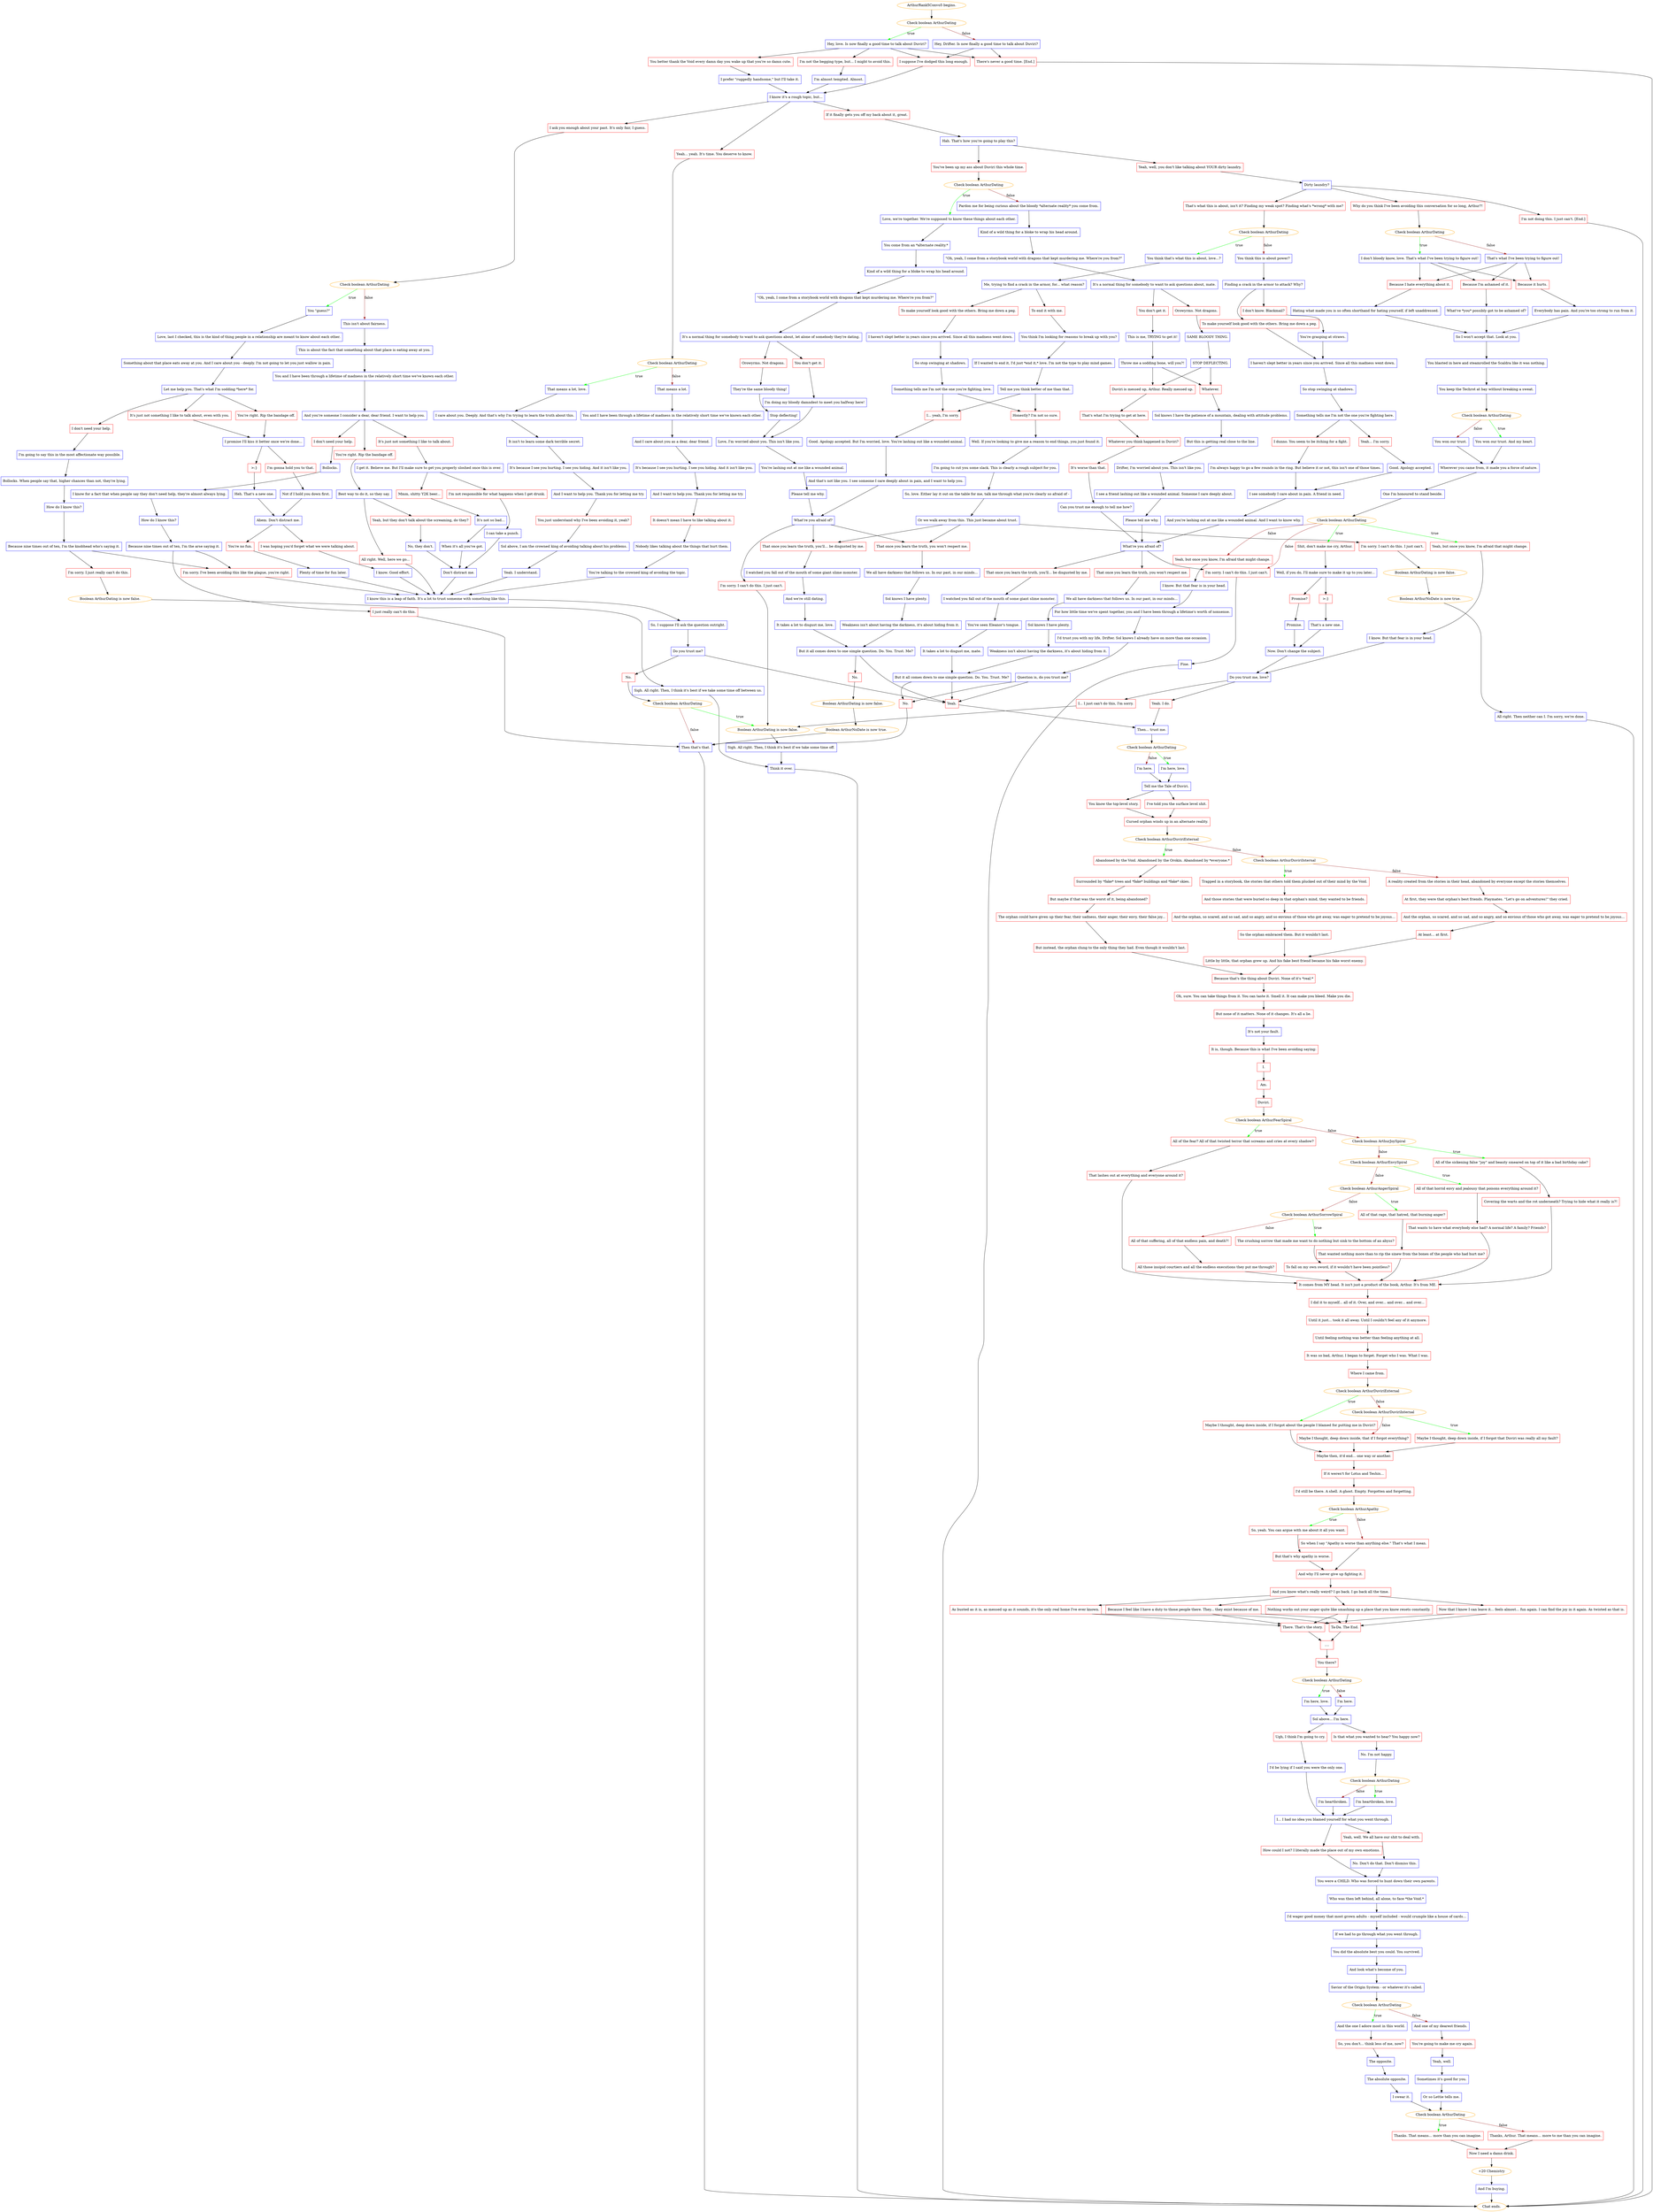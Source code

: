 digraph {
	"ArthurRank5Convo5 begins." [color=orange];
		"ArthurRank5Convo5 begins." -> j256697971;
	j256697971 [label="Check boolean ArthurDating",color=orange];
		j256697971 -> j268323282 [label=true,color=green];
		j256697971 -> j3160015821 [label=false,color=brown];
	j268323282 [label="Hey, love. Is now finally a good time to talk about Duviri?",shape=box,color=blue];
		j268323282 -> j424222242;
		j268323282 -> j1775077414;
		j268323282 -> j948178442;
		j268323282 -> j2471937132;
	j3160015821 [label="Hey, Drifter. Is now finally a good time to talk about Duviri?",shape=box,color=blue];
		j3160015821 -> j948178442;
		j3160015821 -> j2471937132;
	j424222242 [label="You better thank the Void every damn day you wake up that you're so damn cute.",shape=box,color=red];
		j424222242 -> j1739517702;
	j1775077414 [label="I'm not the begging type, but... I might to avoid this.",shape=box,color=red];
		j1775077414 -> j2411540420;
	j948178442 [label="I suppose I've dodged this long enough.",shape=box,color=red];
		j948178442 -> j2082899143;
	j2471937132 [label="There's never a good time. [End.]",shape=box,color=red];
		j2471937132 -> "Chat ends.";
	j1739517702 [label="I prefer \"ruggedly handsome,\" but I'll take it.",shape=box,color=blue];
		j1739517702 -> j2082899143;
	j2411540420 [label="I'm almost tempted. Almost.",shape=box,color=blue];
		j2411540420 -> j2082899143;
	j2082899143 [label="I know it's a rough topic, but...",shape=box,color=blue];
		j2082899143 -> j2329470232;
		j2082899143 -> j52395506;
		j2082899143 -> j1518333175;
	"Chat ends." [color=orange];
	j2329470232 [label="Yeah... yeah. It's time. You deserve to know.",shape=box,color=red];
		j2329470232 -> j4269143316;
	j52395506 [label="I ask you enough about your past. It's only fair, I guess.",shape=box,color=red];
		j52395506 -> j1525210370;
	j1518333175 [label="If it finally gets you off my back about it, great.",shape=box,color=red];
		j1518333175 -> j2947990766;
	j4269143316 [label="Check boolean ArthurDating",color=orange];
		j4269143316 -> j1525120068 [label=true,color=green];
		j4269143316 -> j3713184324 [label=false,color=brown];
	j1525210370 [label="Check boolean ArthurDating",color=orange];
		j1525210370 -> j3823340945 [label=true,color=green];
		j1525210370 -> j1598235987 [label=false,color=brown];
	j2947990766 [label="Hah. That's how you're going to play this?",shape=box,color=blue];
		j2947990766 -> j1022286473;
		j2947990766 -> j3915633963;
	j1525120068 [label="That means a lot, love.",shape=box,color=blue];
		j1525120068 -> j26457659;
	j3713184324 [label="That means a lot.",shape=box,color=blue];
		j3713184324 -> j1758665527;
	j3823340945 [label="You \"guess?\"",shape=box,color=blue];
		j3823340945 -> j959952085;
	j1598235987 [label="This isn't about fairness.",shape=box,color=blue];
		j1598235987 -> j615657096;
	j1022286473 [label="You've been up my ass about Duviri this whole time.",shape=box,color=red];
		j1022286473 -> j843255353;
	j3915633963 [label="Yeah, well, you don't like talking about YOUR dirty laundry.",shape=box,color=red];
		j3915633963 -> j3535183573;
	j26457659 [label="I care about you. Deeply. And that's why I'm trying to learn the truth about this.",shape=box,color=blue];
		j26457659 -> j3825487957;
	j1758665527 [label="You and I have been through a lifetime of madness in the relatively short time we've known each other.",shape=box,color=blue];
		j1758665527 -> j180562650;
	j959952085 [label="Love, last I checked, this is the kind of thing people in a relationship are meant to know about each other.",shape=box,color=blue];
		j959952085 -> j106787779;
	j615657096 [label="This is about the fact that something about that place is eating away at you.",shape=box,color=blue];
		j615657096 -> j856852696;
	j843255353 [label="Check boolean ArthurDating",color=orange];
		j843255353 -> j3443485583 [label=true,color=green];
		j843255353 -> j3334821514 [label=false,color=brown];
	j3535183573 [label="Dirty laundry?",shape=box,color=blue];
		j3535183573 -> j1746011196;
		j3535183573 -> j2039635007;
		j3535183573 -> j2553017617;
	j3825487957 [label="It isn't to learn some dark terrible secret.",shape=box,color=blue];
		j3825487957 -> j381724025;
	j180562650 [label="And I care about you as a dear, dear friend.",shape=box,color=blue];
		j180562650 -> j1855566368;
	j106787779 [label="Something about that place eats away at you. And I care about you - deeply. I'm not going to let you just wallow in pain.",shape=box,color=blue];
		j106787779 -> j2866010994;
	j856852696 [label="You and I have been through a lifetime of madness in the relatively short time we've known each other.",shape=box,color=blue];
		j856852696 -> j3425269840;
	j3443485583 [label="Love, we're together. We're supposed to know these things about each other.",shape=box,color=blue];
		j3443485583 -> j229630829;
	j3334821514 [label="Pardon me for being curious about the bloody *alternate reality* you come from.",shape=box,color=blue];
		j3334821514 -> j4167539034;
	j1746011196 [label="That's what this is about, isn't it? Finding my weak spot? Finding what's *wrong* with me?",shape=box,color=red];
		j1746011196 -> j2202588083;
	j2039635007 [label="Why do you think I've been avoiding this conversation for so long, Arthur?!",shape=box,color=red];
		j2039635007 -> j2392056972;
	j2553017617 [label="I'm not doing this. I just can't. [End.]",shape=box,color=red];
		j2553017617 -> "Chat ends.";
	j381724025 [label="It's because I see you hurting. I see you hiding. And it isn't like you.",shape=box,color=blue];
		j381724025 -> j3305247718;
	j1855566368 [label="It's because I see you hurting. I see you hiding. And it isn't like you.",shape=box,color=blue];
		j1855566368 -> j3644986896;
	j2866010994 [label="Let me help you. That's what I'm sodding *here* for.",shape=box,color=blue];
		j2866010994 -> j3799051635;
		j2866010994 -> j2092164436;
		j2866010994 -> j848260495;
	j3425269840 [label="And you're someone I consider a dear, dear friend. I want to help you.",shape=box,color=blue];
		j3425269840 -> j1980631940;
		j3425269840 -> j1295590773;
		j3425269840 -> j3209641568;
	j229630829 [label="You come from an *alternate reality.*",shape=box,color=blue];
		j229630829 -> j3370773216;
	j4167539034 [label="Kind of a wild thing for a bloke to wrap his head around.",shape=box,color=blue];
		j4167539034 -> j1181665134;
	j2202588083 [label="Check boolean ArthurDating",color=orange];
		j2202588083 -> j3191716042 [label=true,color=green];
		j2202588083 -> j3683262514 [label=false,color=brown];
	j2392056972 [label="Check boolean ArthurDating",color=orange];
		j2392056972 -> j1925715002 [label=true,color=green];
		j2392056972 -> j3053002790 [label=false,color=brown];
	j3305247718 [label="And I want to help you. Thank you for letting me try.",shape=box,color=blue];
		j3305247718 -> j2519324643;
	j3644986896 [label="And I want to help you. Thank you for letting me try.",shape=box,color=blue];
		j3644986896 -> j522861303;
	j3799051635 [label="I don't need your help.",shape=box,color=red];
		j3799051635 -> j2014078243;
	j2092164436 [label="It's just not something I like to talk about, even with you.",shape=box,color=red];
		j2092164436 -> j1014544856;
	j848260495 [label="You're right. Rip the bandage off.",shape=box,color=red];
		j848260495 -> j1014544856;
	j1980631940 [label="It's just not something I like to talk about.",shape=box,color=red];
		j1980631940 -> j1675794638;
	j1295590773 [label="You're right. Rip the bandage off.",shape=box,color=red];
		j1295590773 -> j4075334490;
	j3209641568 [label="I don't need your help.",shape=box,color=red];
		j3209641568 -> j3283988956;
	j3370773216 [label="Kind of a wild thing for a bloke to wrap his head around.",shape=box,color=blue];
		j3370773216 -> j4254437949;
	j1181665134 [label="\"Oh, yeah, I come from a storybook world with dragons that kept murdering me. Where're you from?\"",shape=box,color=blue];
		j1181665134 -> j1466303201;
	j3191716042 [label="You think that's what this is about, love...?",shape=box,color=blue];
		j3191716042 -> j753827858;
	j3683262514 [label="You think this is about power?",shape=box,color=blue];
		j3683262514 -> j736356159;
	j1925715002 [label="I don't bloody know, love. That's what I've been trying to figure out!",shape=box,color=blue];
		j1925715002 -> j2516423608;
		j1925715002 -> j3170137792;
		j1925715002 -> j1028870977;
	j3053002790 [label="That's what I've been trying to figure out!",shape=box,color=blue];
		j3053002790 -> j2516423608;
		j3053002790 -> j3170137792;
		j3053002790 -> j1028870977;
	j2519324643 [label="You just understand why I've been avoiding it, yeah?",shape=box,color=red];
		j2519324643 -> j2547810611;
	j522861303 [label="It doesn't mean I have to like talking about it.",shape=box,color=red];
		j522861303 -> j3910948142;
	j2014078243 [label="I'm going to say this in the most affectionate way possible.",shape=box,color=blue];
		j2014078243 -> j1473790437;
	j1014544856 [label="I promise I'll kiss it better once we're done...",shape=box,color=blue];
		j1014544856 -> j579203045;
		j1014544856 -> j306713876;
	j1675794638 [label="I get it. Believe me. But I'll make sure to get you properly sloshed once this is over.",shape=box,color=blue];
		j1675794638 -> j1561645227;
		j1675794638 -> j2500370476;
	j4075334490 [label="Best way to do it, so they say.",shape=box,color=blue];
		j4075334490 -> j2594783175;
		j4075334490 -> j694013222;
	j3283988956 [label="Bollocks.",shape=box,color=blue];
		j3283988956 -> j2732825290;
	j4254437949 [label="\"Oh, yeah, I come from a storybook world with dragons that kept murdering me. Where're you from?\"",shape=box,color=blue];
		j4254437949 -> j2352134893;
	j1466303201 [label="It's a normal thing for somebody to want to ask questions about, mate.",shape=box,color=blue];
		j1466303201 -> j121676158;
		j1466303201 -> j4135296009;
	j753827858 [label="Me, trying to find a crack in the armor, for... what reason?",shape=box,color=blue];
		j753827858 -> j3715569595;
		j753827858 -> j183403399;
	j736356159 [label="Finding a crack in the armor to attack? Why?",shape=box,color=blue];
		j736356159 -> j1017768896;
		j736356159 -> j2220408788;
	j2516423608 [label="Because I'm ashamed of it.",shape=box,color=red];
		j2516423608 -> j1141774418;
	j3170137792 [label="Because it hurts.",shape=box,color=red];
		j3170137792 -> j3893571084;
	j1028870977 [label="Because I hate everything about it.",shape=box,color=red];
		j1028870977 -> j1242301376;
	j2547810611 [label="Sol above, I am the crowned king of avoiding talking about his problems.",shape=box,color=blue];
		j2547810611 -> j614354995;
	j3910948142 [label="Nobody likes talking about the things that hurt them.",shape=box,color=blue];
		j3910948142 -> j932098652;
	j1473790437 [label="Bollocks. When people say that, higher chances than not, they're lying.",shape=box,color=blue];
		j1473790437 -> j1875402699;
	j579203045 [label="I'm gonna hold you to that.",shape=box,color=red];
		j579203045 -> j1396585627;
	j306713876 [label=">:}",shape=box,color=red];
		j306713876 -> j3525331107;
	j1561645227 [label="Mmm, shitty Y2K beer...",shape=box,color=red];
		j1561645227 -> j2629248665;
	j2500370476 [label="I'm not responsible for what happens when I get drunk.",shape=box,color=red];
		j2500370476 -> j3480780494;
	j2594783175 [label="Yeah, but they don't talk about the screaming, do they?",shape=box,color=red];
		j2594783175 -> j531897189;
	j694013222 [label="All right. Well, here we go...",shape=box,color=red];
		j694013222 -> j3964796499;
	j2732825290 [label="I know for a fact that when people say they don't need help, they're almost always lying.",shape=box,color=blue];
		j2732825290 -> j1073148736;
	j2352134893 [label="It's a normal thing for somebody to want to ask questions about, let alone of somebody they're dating.",shape=box,color=blue];
		j2352134893 -> j1984711757;
		j2352134893 -> j2250384182;
	j121676158 [label="You don't get it.",shape=box,color=red];
		j121676158 -> j482101024;
	j4135296009 [label="Orowyrms. Not dragons.",shape=box,color=red];
		j4135296009 -> j1335940511;
	j3715569595 [label="To make yourself look good with the others. Bring me down a peg.",shape=box,color=red];
		j3715569595 -> j593370637;
	j183403399 [label="To end it with me.",shape=box,color=red];
		j183403399 -> j555372358;
	j1017768896 [label="To make yourself look good with the others. Bring me down a peg.",shape=box,color=red];
		j1017768896 -> j2454012857;
	j2220408788 [label="I don't know. Blackmail?",shape=box,color=red];
		j2220408788 -> j1222314336;
	j1141774418 [label="What've *you* possibly got to be ashamed of?",shape=box,color=blue];
		j1141774418 -> j1681687682;
	j3893571084 [label="Everybody has pain. And you're too strong to run from it.",shape=box,color=blue];
		j3893571084 -> j1681687682;
	j1242301376 [label="Hating what made you is so often shorthand for hating yourself, if left unaddressed.",shape=box,color=blue];
		j1242301376 -> j1681687682;
	j614354995 [label="Yeah. I understand.",shape=box,color=blue];
		j614354995 -> j3964796499;
	j932098652 [label="You're talking to the crowned king of avoiding the topic.",shape=box,color=blue];
		j932098652 -> j3964796499;
	j1875402699 [label="How do I know this?",shape=box,color=blue];
		j1875402699 -> j4122675607;
	j1396585627 [label="Not if I hold you down first.",shape=box,color=blue];
		j1396585627 -> j332640568;
	j3525331107 [label="Heh. That's a new one.",shape=box,color=blue];
		j3525331107 -> j332640568;
	j2629248665 [label="It's not so bad...",shape=box,color=blue];
		j2629248665 -> j20932340;
	j3480780494 [label="I can take a punch.",shape=box,color=blue];
		j3480780494 -> j3408483430;
	j531897189 [label="No, they don't.",shape=box,color=blue];
		j531897189 -> j3408483430;
	j3964796499 [label="I know this is a leap of faith. It's a lot to trust someone with something like this.",shape=box,color=blue];
		j3964796499 -> j1272905062;
	j1073148736 [label="How do I know this?",shape=box,color=blue];
		j1073148736 -> j4244565145;
	j1984711757 [label="You don't get it.",shape=box,color=red];
		j1984711757 -> j2801851740;
	j2250384182 [label="Orowyrms. Not dragons.",shape=box,color=red];
		j2250384182 -> j660157273;
	j482101024 [label="This is me, TRYING to get it!",shape=box,color=blue];
		j482101024 -> j832961989;
	j1335940511 [label="SAME BLOODY THING.",shape=box,color=blue];
		j1335940511 -> j1535757557;
	j593370637 [label="I haven't slept better in years since you arrived. Since all this madness went down.",shape=box,color=blue];
		j593370637 -> j2357826408;
	j555372358 [label="You think I'm looking for reasons to break up with you?",shape=box,color=blue];
		j555372358 -> j2543596184;
	j2454012857 [label="I haven't slept better in years since you arrived. Since all this madness went down.",shape=box,color=blue];
		j2454012857 -> j2912473741;
	j1222314336 [label="You're grasping at straws.",shape=box,color=blue];
		j1222314336 -> j2454012857;
	j1681687682 [label="So I won't accept that. Look at you.",shape=box,color=blue];
		j1681687682 -> j2744234444;
	j4122675607 [label="Because nine times out of ten, I'm the knobhead who's saying it.",shape=box,color=blue];
		j4122675607 -> j2610328806;
		j4122675607 -> j1429954013;
	j332640568 [label="Ahem. Don't distract me.",shape=box,color=blue];
		j332640568 -> j2778238593;
		j332640568 -> j509707825;
	j20932340 [label="When it's all you've got.",shape=box,color=blue];
		j20932340 -> j3408483430;
	j3408483430 [label="Don't distract me.",shape=box,color=blue];
		j3408483430 -> j3964796499;
	j1272905062 [label="So, I suppose I'll ask the question outright.",shape=box,color=blue];
		j1272905062 -> j1069457541;
	j4244565145 [label="Because nine times out of ten, I'm the arse saying it.",shape=box,color=blue];
		j4244565145 -> j2610328806;
		j4244565145 -> j4101782739;
	j2801851740 [label="I'm doing my bloody damndest to meet you halfway here!",shape=box,color=blue];
		j2801851740 -> j3365362643;
	j660157273 [label="They're the same bloody thing!",shape=box,color=blue];
		j660157273 -> j4136803764;
	j832961989 [label="Throw me a sodding bone, will you?!",shape=box,color=blue];
		j832961989 -> j3903374466;
		j832961989 -> j1979886891;
	j1535757557 [label="STOP DEFLECTING.",shape=box,color=blue];
		j1535757557 -> j3903374466;
		j1535757557 -> j1979886891;
	j2357826408 [label="So stop swinging at shadows.",shape=box,color=blue];
		j2357826408 -> j1039843652;
	j2543596184 [label="If I wanted to end it, I'd just *end it,* love. I'm not the type to play mind games.",shape=box,color=blue];
		j2543596184 -> j3381097182;
	j2912473741 [label="So stop swinging at shadows.",shape=box,color=blue];
		j2912473741 -> j2066823957;
	j2744234444 [label="You blasted in here and steamrolled the Scaldra like it was nothing.",shape=box,color=blue];
		j2744234444 -> j1378078326;
	j2610328806 [label="I'm sorry. I've been avoiding this like the plague, you're right.",shape=box,color=red];
		j2610328806 -> j3964796499;
	j1429954013 [label="I'm sorry. I just really can't do this.",shape=box,color=red];
		j1429954013 -> j1618449784;
	j2778238593 [label="You're no fun.",shape=box,color=red];
		j2778238593 -> j1187684366;
	j509707825 [label="I was hoping you'd forget what we were talking about.",shape=box,color=red];
		j509707825 -> j1010084750;
	j1069457541 [label="Do you trust me?",shape=box,color=blue];
		j1069457541 -> j952837372;
		j1069457541 -> j1992901517;
	j4101782739 [label="I just really can't do this.",shape=box,color=red];
		j4101782739 -> j3946207747;
	j3365362643 [label="Love, I'm worried about you. This isn't like you.",shape=box,color=blue];
		j3365362643 -> j3774169743;
	j4136803764 [label="Stop deflecting!",shape=box,color=blue];
		j4136803764 -> j3365362643;
	j3903374466 [label="Duviri is messed up, Arthur. Really messed up.",shape=box,color=red];
		j3903374466 -> j51628360;
	j1979886891 [label="Whatever.",shape=box,color=red];
		j1979886891 -> j3150301685;
	j1039843652 [label="Something tells me I'm not the one you're fighting, love.",shape=box,color=blue];
		j1039843652 -> j1381294427;
		j1039843652 -> j3372798616;
	j3381097182 [label="Tell me you think better of me than that.",shape=box,color=blue];
		j3381097182 -> j1381294427;
		j3381097182 -> j3372798616;
	j2066823957 [label="Something tells me I'm not the one you're fighting here.",shape=box,color=blue];
		j2066823957 -> j4199522895;
		j2066823957 -> j3753259730;
	j1378078326 [label="You keep the Techrot at bay without breaking a sweat.",shape=box,color=blue];
		j1378078326 -> j326043163;
	j1618449784 [label="Boolean ArthurDating is now false.",color=orange];
		j1618449784 -> j624824637;
	j1187684366 [label="Plenty of time for fun later.",shape=box,color=blue];
		j1187684366 -> j3964796499;
	j1010084750 [label="I know. Good effort.",shape=box,color=blue];
		j1010084750 -> j3964796499;
	j952837372 [label="Yeah.",shape=box,color=red];
		j952837372 -> j2167326433;
	j1992901517 [label="No.",shape=box,color=red];
		j1992901517 -> j50355131;
	j3946207747 [label="Then that's that.",shape=box,color=blue];
		j3946207747 -> "Chat ends.";
	j3774169743 [label="You're lashing out at me like a wounded animal.",shape=box,color=blue];
		j3774169743 -> j1163703512;
	j51628360 [label="That's what I'm trying to get at here.",shape=box,color=red];
		j51628360 -> j1223904198;
	j3150301685 [label="Sol knows I have the patience of a mountain, dealing with attitude problems.",shape=box,color=blue];
		j3150301685 -> j2075117403;
	j1381294427 [label="I... yeah, I'm sorry.",shape=box,color=red];
		j1381294427 -> j2843385069;
	j3372798616 [label="Honestly? I'm not so sure.",shape=box,color=red];
		j3372798616 -> j2444380451;
	j4199522895 [label="Yeah... I'm sorry.",shape=box,color=red];
		j4199522895 -> j495710797;
	j3753259730 [label="I dunno. You seem to be itching for a fight.",shape=box,color=red];
		j3753259730 -> j4596823;
	j326043163 [label="Check boolean ArthurDating",color=orange];
		j326043163 -> j1585249984 [label=true,color=green];
		j326043163 -> j3088893805 [label=false,color=brown];
	j624824637 [label="Sigh. All right. Then, I think it's best if we take some time off between us.",shape=box,color=blue];
		j624824637 -> j1752739789;
	j2167326433 [label="Then... trust me.",shape=box,color=blue];
		j2167326433 -> j1041290720;
	j50355131 [label="Check boolean ArthurDating",color=orange];
		j50355131 -> j3051971468 [label=true,color=green];
		j50355131 -> j3946207747 [label=false,color=brown];
	j1163703512 [label="Please tell me why.",shape=box,color=blue];
		j1163703512 -> j306442427;
	j1223904198 [label="Whatever you think happened in Duviri?",shape=box,color=red];
		j1223904198 -> j490105167;
	j2075117403 [label="But this is getting real close to the line.",shape=box,color=blue];
		j2075117403 -> j2295421085;
	j2843385069 [label="Good. Apology accepted. But I'm worried, love. You're lashing out like a wounded animal.",shape=box,color=blue];
		j2843385069 -> j1348288736;
	j2444380451 [label="Well. If you're looking to give me a reason to end things, you just found it.",shape=box,color=blue];
		j2444380451 -> j1690632161;
	j495710797 [label="Good. Apology accepted.",shape=box,color=blue];
		j495710797 -> j778511323;
	j4596823 [label="I'm always happy to go a few rounds in the ring. But believe it or not, this isn't one of those times.",shape=box,color=blue];
		j4596823 -> j778511323;
	j1585249984 [label="You won our trust. And my heart.",shape=box,color=blue];
		j1585249984 -> j182769943;
	j3088893805 [label="You won our trust.",shape=box,color=blue];
		j3088893805 -> j182769943;
	j1752739789 [label="Think it over.",shape=box,color=blue];
		j1752739789 -> "Chat ends.";
	j1041290720 [label="Check boolean ArthurDating",color=orange];
		j1041290720 -> j690798176 [label=true,color=green];
		j1041290720 -> j2934659758 [label=false,color=brown];
	j3051971468 [label="Boolean ArthurDating is now false.",color=orange];
		j3051971468 -> j3678157100;
	j306442427 [label="What're you afraid of?",shape=box,color=blue];
		j306442427 -> j693833289;
		j306442427 -> j947080562;
		j306442427 -> j1242090880;
	j490105167 [label="It's worse than that.",shape=box,color=red];
		j490105167 -> j4189143209;
	j2295421085 [label="Drifter, I'm worried about you. This isn't like you.",shape=box,color=blue];
		j2295421085 -> j377382160;
	j1348288736 [label="And that's not like you. I see someone I care deeply about in pain, and I want to help you.",shape=box,color=blue];
		j1348288736 -> j306442427;
	j1690632161 [label="I'm going to cut you some slack. This is clearly a rough subject for you.",shape=box,color=blue];
		j1690632161 -> j485974606;
	j778511323 [label="I see somebody I care about in pain. A friend in need.",shape=box,color=blue];
		j778511323 -> j713178153;
	j182769943 [label="Wherever you came from, it made you a force of nature.",shape=box,color=blue];
		j182769943 -> j3539977664;
	j690798176 [label="I'm here, love.",shape=box,color=blue];
		j690798176 -> j584199094;
	j2934659758 [label="I'm here.",shape=box,color=blue];
		j2934659758 -> j584199094;
	j3678157100 [label="Sigh. All right. Then, I think it's best if we take some time off.",shape=box,color=blue];
		j3678157100 -> j1752739789;
	j693833289 [label="I'm sorry. I can't do this. I just can't.",shape=box,color=red];
		j693833289 -> j3051971468;
	j947080562 [label="That once you learn the truth, you'll... be disgusted by me.",shape=box,color=red];
		j947080562 -> j2329899231;
	j1242090880 [label="That once you learn the truth, you won't respect me.",shape=box,color=red];
		j1242090880 -> j613830092;
	j4189143209 [label="Can you trust me enough to tell me how?",shape=box,color=blue];
		j4189143209 -> j4012534173;
	j377382160 [label="I see a friend lashing out like a wounded animal. Someone I care deeply about.",shape=box,color=blue];
		j377382160 -> j3687299916;
	j485974606 [label="So, love. Either lay it out on the table for me, talk me through what you're clearly so afraid of -",shape=box,color=blue];
		j485974606 -> j2716472008;
	j713178153 [label="And you're lashing out at me like a wounded animal. And I want to know why.",shape=box,color=blue];
		j713178153 -> j4012534173;
	j3539977664 [label="One I'm honoured to stand beside.",shape=box,color=blue];
		j3539977664 -> j129922837;
	j584199094 [label="Tell me the Tale of Duviri.",shape=box,color=blue];
		j584199094 -> j3794272963;
		j584199094 -> j2213952427;
	j2329899231 [label="I watched you fall out of the mouth of some giant slime monster.",shape=box,color=blue];
		j2329899231 -> j3103642982;
	j613830092 [label="We all have darkness that follows us. In our past, in our minds...",shape=box,color=blue];
		j613830092 -> j791815653;
	j4012534173 [label="What're you afraid of?",shape=box,color=blue];
		j4012534173 -> j2621150721;
		j4012534173 -> j2836397641;
		j4012534173 -> j2991598366;
	j3687299916 [label="Please tell me why.",shape=box,color=blue];
		j3687299916 -> j4012534173;
	j2716472008 [label="Or we walk away from this. This just became about trust.",shape=box,color=blue];
		j2716472008 -> j947080562;
		j2716472008 -> j1242090880;
		j2716472008 -> j628440809;
	j129922837 [label="Check boolean ArthurDating",color=orange];
		j129922837 -> j981071639 [label=true,color=green];
		j129922837 -> j390680919 [label=true,color=green];
		j129922837 -> j3110387603 [label=false,color=brown];
		j129922837 -> j2991598366 [label=false,color=brown];
	j3794272963 [label="You know the top-level story.",shape=box,color=red];
		j3794272963 -> j1253715589;
	j2213952427 [label="I've told you the surface level shit.",shape=box,color=red];
		j2213952427 -> j1253715589;
	j3103642982 [label="And we're still dating.",shape=box,color=blue];
		j3103642982 -> j921059221;
	j791815653 [label="Sol knows I have plenty.",shape=box,color=blue];
		j791815653 -> j4011482554;
	j2621150721 [label="That once you learn the truth, you'll... be disgusted by me.",shape=box,color=red];
		j2621150721 -> j3461043612;
	j2836397641 [label="That once you learn the truth, you won't respect me.",shape=box,color=red];
		j2836397641 -> j3429877696;
	j2991598366 [label="I'm sorry. I can't do this. I just can't.",shape=box,color=red];
		j2991598366 -> j1821755853;
	j628440809 [label="I'm sorry. I can't do this. I just can't.",shape=box,color=red];
		j628440809 -> j1043764362;
	j981071639 [label="Shit, don't make me cry, Arthur.",shape=box,color=red];
		j981071639 -> j2735411464;
	j390680919 [label="Yeah, but once you know, I'm afraid that might change.",shape=box,color=red];
		j390680919 -> j2215789228;
	j3110387603 [label="Yeah, but once you know, I'm afraid that might change.",shape=box,color=red];
		j3110387603 -> j3613405;
	j1253715589 [label="Cursed orphan winds up in an alternate reality.",shape=box,color=red];
		j1253715589 -> j2348851968;
	j921059221 [label="It takes a lot to disgust me, love.",shape=box,color=blue];
		j921059221 -> j3401176756;
	j4011482554 [label="Weakness isn't about having the darkness, it's about hiding from it.",shape=box,color=blue];
		j4011482554 -> j3401176756;
	j3461043612 [label="I watched you fall out of the mouth of some giant slime monster.",shape=box,color=blue];
		j3461043612 -> j505413469;
	j3429877696 [label="We all have darkness that follows us. In our past, in our minds...",shape=box,color=blue];
		j3429877696 -> j17485063;
	j1821755853 [label="Fine.",shape=box,color=blue];
		j1821755853 -> "Chat ends.";
	j1043764362 [label="Boolean ArthurDating is now false.",color=orange];
		j1043764362 -> j3326062567;
	j2735411464 [label="Well, if you do, I'll make sure to make it up to you later...",shape=box,color=blue];
		j2735411464 -> j960646779;
		j2735411464 -> j3918101815;
	j2215789228 [label="I know. But that fear is in your head.",shape=box,color=blue];
		j2215789228 -> j520563827;
	j3613405 [label="I know. But that fear is in your head.",shape=box,color=blue];
		j3613405 -> j3748720698;
	j2348851968 [label="Check boolean ArthurDuviriExternal",color=orange];
		j2348851968 -> j3186112878 [label=true,color=green];
		j2348851968 -> j3377899718 [label=false,color=brown];
	j3401176756 [label="But it all comes down to one simple question. Do. You. Trust. Me?",shape=box,color=blue];
		j3401176756 -> j952837372;
		j3401176756 -> j2287516217;
	j505413469 [label="You've seen Eleanor's tongue.",shape=box,color=blue];
		j505413469 -> j531432605;
	j17485063 [label="Sol knows I have plenty.",shape=box,color=blue];
		j17485063 -> j4151407048;
	j3326062567 [label="Boolean ArthurNoDate is now true.",color=orange];
		j3326062567 -> j1174149784;
	j960646779 [label="Promise?",shape=box,color=red];
		j960646779 -> j4225172611;
	j3918101815 [label=">:}",shape=box,color=red];
		j3918101815 -> j514522221;
	j520563827 [label="Do you trust me, love?",shape=box,color=blue];
		j520563827 -> j4108028131;
		j520563827 -> j3820884948;
	j3748720698 [label="For how little time we've spent together, you and I have been through a lifetime's worth of nonsense.",shape=box,color=blue];
		j3748720698 -> j192871398;
	j3186112878 [label="Abandoned by the Void. Abandoned by the Orokin. Abandoned by *everyone.*",shape=box,color=red];
		j3186112878 -> j1650177138;
	j3377899718 [label="Check boolean ArthurDuviriInternal",color=orange];
		j3377899718 -> j1677755904 [label=true,color=green];
		j3377899718 -> j3136124603 [label=false,color=brown];
	j2287516217 [label="No.",shape=box,color=red];
		j2287516217 -> j3566072484;
	j531432605 [label="It takes a lot to disgust me, mate.",shape=box,color=blue];
		j531432605 -> j3093867531;
	j4151407048 [label="Weakness isn't about having the darkness, it's about hiding from it.",shape=box,color=blue];
		j4151407048 -> j3093867531;
	j1174149784 [label="All right. Then neither can I. I'm sorry, we're done.",shape=box,color=blue];
		j1174149784 -> "Chat ends.";
	j4225172611 [label="Promise.",shape=box,color=blue];
		j4225172611 -> j2076407199;
	j514522221 [label="That's a new one.",shape=box,color=blue];
		j514522221 -> j2076407199;
	j4108028131 [label="Yeah. I do.",shape=box,color=red];
		j4108028131 -> j2167326433;
	j3820884948 [label="I... I just can't do this, I'm sorry.",shape=box,color=red];
		j3820884948 -> j3051971468;
	j192871398 [label="I'd trust you with my life, Drifter. Sol knows I already have on more than one occasion.",shape=box,color=blue];
		j192871398 -> j4284666015;
	j1650177138 [label="Surrounded by *fake* trees and *fake* buildings and *fake* skies.",shape=box,color=red];
		j1650177138 -> j2325766840;
	j1677755904 [label="Trapped in a storybook, the stories that others told them plucked out of their mind by the Void.",shape=box,color=red];
		j1677755904 -> j3687431614;
	j3136124603 [label="A reality created from the stories in their head, abandoned by everyone except the stories themselves.",shape=box,color=red];
		j3136124603 -> j3123498458;
	j3566072484 [label="Boolean ArthurDating is now false.",color=orange];
		j3566072484 -> j122312740;
	j3093867531 [label="But it all comes down to one simple question. Do. You. Trust. Me?",shape=box,color=blue];
		j3093867531 -> j952837372;
		j3093867531 -> j1232879731;
	j2076407199 [label="Now. Don't change the subject.",shape=box,color=blue];
		j2076407199 -> j520563827;
	j4284666015 [label="Question is, do you trust me?",shape=box,color=blue];
		j4284666015 -> j952837372;
		j4284666015 -> j1232879731;
	j2325766840 [label="But maybe if that was the worst of it, being abandoned?",shape=box,color=red];
		j2325766840 -> j1024149717;
	j3687431614 [label="And those stories that were buried so deep in that orphan's mind, they wanted to be friends.",shape=box,color=red];
		j3687431614 -> j3726149840;
	j3123498458 [label="At first, they were that orphan's best friends. Playmates. \"Let's go on adventures!\" they cried.",shape=box,color=red];
		j3123498458 -> j1326635833;
	j122312740 [label="Boolean ArthurNoDate is now true.",color=orange];
		j122312740 -> j3946207747;
	j1232879731 [label="No.",shape=box,color=red];
		j1232879731 -> j3946207747;
	j1024149717 [label="The orphan could have given up their fear, their sadness, their anger, their envy, their false joy...",shape=box,color=red];
		j1024149717 -> j1332849204;
	j3726149840 [label="And the orphan, so scared, and so sad, and so angry, and so envious of those who got away, was eager to pretend to be joyous...",shape=box,color=red];
		j3726149840 -> j2973694815;
	j1326635833 [label="And the orphan, so scared, and so sad, and so angry, and so envious of those who got away, was eager to pretend to be joyous...",shape=box,color=red];
		j1326635833 -> j3008660992;
	j1332849204 [label="But instead, the orphan clung to the only thing they had. Even though it wouldn't last.",shape=box,color=red];
		j1332849204 -> j3066736409;
	j2973694815 [label="So the orphan embraced them. But it wouldn't last.",shape=box,color=red];
		j2973694815 -> j471640952;
	j3008660992 [label="At least... at first.",shape=box,color=red];
		j3008660992 -> j471640952;
	j3066736409 [label="Because that's the thing about Duviri. None of it's *real.*",shape=box,color=red];
		j3066736409 -> j13808568;
	j471640952 [label="Little by little, that orphan grew up. And his fake best friend became his fake worst enemy.",shape=box,color=red];
		j471640952 -> j3066736409;
	j13808568 [label="Oh, sure. You can take things from it. You can taste it. Smell it. It can make you bleed. Make you die.",shape=box,color=red];
		j13808568 -> j376190184;
	j376190184 [label="But none of it matters. None of it changes. It's all a lie.",shape=box,color=red];
		j376190184 -> j4196899757;
	j4196899757 [label="It's not your fault.",shape=box,color=blue];
		j4196899757 -> j3544556631;
	j3544556631 [label="It is, though. Because this is what I've been avoiding saying:",shape=box,color=red];
		j3544556631 -> j1805891093;
	j1805891093 [label="I.",shape=box,color=red];
		j1805891093 -> j3634692722;
	j3634692722 [label="Am.",shape=box,color=red];
		j3634692722 -> j1355405352;
	j1355405352 [label="Duviri.",shape=box,color=red];
		j1355405352 -> j4245343336;
	j4245343336 [label="Check boolean ArthurFearSpiral",color=orange];
		j4245343336 -> j258410270 [label=true,color=green];
		j4245343336 -> j822309490 [label=false,color=brown];
	j258410270 [label="All of the fear? All of that twisted terror that screams and cries at every shadow?",shape=box,color=red];
		j258410270 -> j1348267817;
	j822309490 [label="Check boolean ArthurJoySpiral",color=orange];
		j822309490 -> j2242804775 [label=true,color=green];
		j822309490 -> j560727773 [label=false,color=brown];
	j1348267817 [label="That lashes out at everything and everyone around it?",shape=box,color=red];
		j1348267817 -> j532134142;
	j2242804775 [label="All of the sickening false \"joy\" and beauty smeared on top of it like a bad birthday cake?",shape=box,color=red];
		j2242804775 -> j2359804500;
	j560727773 [label="Check boolean ArthurEnvySpiral",color=orange];
		j560727773 -> j3802572982 [label=true,color=green];
		j560727773 -> j3484115431 [label=false,color=brown];
	j532134142 [label="It comes from MY head. It isn't just a product of the book, Arthur. It's from ME.",shape=box,color=red];
		j532134142 -> j392956254;
	j2359804500 [label="Covering the warts and the rot underneath? Trying to hide what it really is?!",shape=box,color=red];
		j2359804500 -> j532134142;
	j3802572982 [label="All of that horrid envy and jealousy that poisons everything around it?",shape=box,color=red];
		j3802572982 -> j781080479;
	j3484115431 [label="Check boolean ArthurAngerSpiral",color=orange];
		j3484115431 -> j540629639 [label=true,color=green];
		j3484115431 -> j255790625 [label=false,color=brown];
	j392956254 [label="I did it to myself... all of it. Over, and over... and over... and over...",shape=box,color=red];
		j392956254 -> j1554466633;
	j781080479 [label="That wants to have what everybody else had? A normal life? A family? Friends?",shape=box,color=red];
		j781080479 -> j532134142;
	j540629639 [label="All of that rage, that hatred, that burning anger?",shape=box,color=red];
		j540629639 -> j4073067838;
	j255790625 [label="Check boolean ArthurSorrowSpiral",color=orange];
		j255790625 -> j1050159643 [label=true,color=green];
		j255790625 -> j695139907 [label=false,color=brown];
	j1554466633 [label="Until it just... took it all away. Until I couldn't feel any of it anymore.",shape=box,color=red];
		j1554466633 -> j3255853839;
	j4073067838 [label="That wanted nothing more than to rip the sinew from the bones of the people who had hurt me?",shape=box,color=red];
		j4073067838 -> j532134142;
	j1050159643 [label="The crushing sorrow that made me want to do nothing but sink to the bottom of an abyss?",shape=box,color=red];
		j1050159643 -> j2370823812;
	j695139907 [label="All of that suffering, all of that endless pain, and death?!",shape=box,color=red];
		j695139907 -> j329714513;
	j3255853839 [label="Until feeling nothing was better than feeling anything at all.",shape=box,color=red];
		j3255853839 -> j430672005;
	j2370823812 [label="To fall on my own sword, if it wouldn't have been pointless?",shape=box,color=red];
		j2370823812 -> j532134142;
	j329714513 [label="All those insipid courtiers and all the endless executions they put me through?",shape=box,color=red];
		j329714513 -> j532134142;
	j430672005 [label="It was so bad, Arthur, I began to forget. Forget who I was. What I was.",shape=box,color=red];
		j430672005 -> j3497362271;
	j3497362271 [label="Where I came from.",shape=box,color=red];
		j3497362271 -> j586531122;
	j586531122 [label="Check boolean ArthurDuviriExternal",color=orange];
		j586531122 -> j2370821479 [label=true,color=green];
		j586531122 -> j3245810574 [label=false,color=brown];
	j2370821479 [label="Maybe I thought, deep down inside, if I forgot about the people I blamed for putting me in Duviri?",shape=box,color=red];
		j2370821479 -> j241070653;
	j3245810574 [label="Check boolean ArthurDuviriInternal",color=orange];
		j3245810574 -> j369510051 [label=true,color=green];
		j3245810574 -> j4238720787 [label=false,color=brown];
	j241070653 [label="Maybe then, it'd end... one way or another.",shape=box,color=red];
		j241070653 -> j3585908357;
	j369510051 [label="Maybe I thought, deep down inside, if I forgot that Duviri was really all my fault?",shape=box,color=red];
		j369510051 -> j241070653;
	j4238720787 [label="Maybe I thought, deep down inside, that if I forgot everything?",shape=box,color=red];
		j4238720787 -> j241070653;
	j3585908357 [label="If it weren't for Lotus and Teshin...",shape=box,color=red];
		j3585908357 -> j2611464348;
	j2611464348 [label="I'd still be there. A shell. A ghost. Empty. Forgotten and forgetting.",shape=box,color=red];
		j2611464348 -> j3971836993;
	j3971836993 [label="Check boolean ArthurApathy",color=orange];
		j3971836993 -> j3551550566 [label=true,color=green];
		j3971836993 -> j3073949616 [label=false,color=brown];
	j3551550566 [label="So, yeah. You can argue with me about it all you want.",shape=box,color=red];
		j3551550566 -> j237811993;
	j3073949616 [label="So when I say \"Apathy is worse than anything else.\" That's what I mean.",shape=box,color=red];
		j3073949616 -> j1068045702;
	j237811993 [label="But that's why apathy is worse.",shape=box,color=red];
		j237811993 -> j1068045702;
	j1068045702 [label="And why I'll never give up fighting it.",shape=box,color=red];
		j1068045702 -> j498072173;
	j498072173 [label="And you know what's really weird? I go back. I go back all the time.",shape=box,color=red];
		j498072173 -> j1973930676;
		j498072173 -> j2286899086;
		j498072173 -> j3731170159;
		j498072173 -> j352262981;
	j1973930676 [label="Because I feel like I have a duty to those people there. They... they exist because of me.",shape=box,color=red];
		j1973930676 -> j856042689;
		j1973930676 -> j3244173597;
	j2286899086 [label="As busted as it is, as messed up as it sounds, it's the only real home I've ever known.",shape=box,color=red];
		j2286899086 -> j856042689;
		j2286899086 -> j3244173597;
	j3731170159 [label="Nothing works out your anger quite like smashing up a place that you know resets constantly.",shape=box,color=red];
		j3731170159 -> j3244173597;
		j3731170159 -> j856042689;
	j352262981 [label="Now that I know I can leave it... feels almost... fun again. I can find the joy in it again. As twisted as that is.",shape=box,color=red];
		j352262981 -> j856042689;
		j352262981 -> j3244173597;
	j856042689 [label="There. That's the story.",shape=box,color=red];
		j856042689 -> j4240618171;
	j3244173597 [label="Ta-Da. The End.",shape=box,color=red];
		j3244173597 -> j4240618171;
	j4240618171 [label="....",shape=box,color=red];
		j4240618171 -> j3892541969;
	j3892541969 [label="You there?",shape=box,color=red];
		j3892541969 -> j1940116990;
	j1940116990 [label="Check boolean ArthurDating",color=orange];
		j1940116990 -> j3863979604 [label=true,color=green];
		j1940116990 -> j135546547 [label=false,color=brown];
	j3863979604 [label="I'm here, love.",shape=box,color=blue];
		j3863979604 -> j3022604282;
	j135546547 [label="I'm here.",shape=box,color=blue];
		j135546547 -> j3022604282;
	j3022604282 [label="Sol above... I'm here.",shape=box,color=blue];
		j3022604282 -> j714642132;
		j3022604282 -> j3395186522;
	j714642132 [label="Ugh, I think I'm going to cry.",shape=box,color=red];
		j714642132 -> j3914251363;
	j3395186522 [label="Is that what you wanted to hear? You happy now?",shape=box,color=red];
		j3395186522 -> j2799029676;
	j3914251363 [label="I'd be lying if I said you were the only one.",shape=box,color=blue];
		j3914251363 -> j1008280688;
	j2799029676 [label="No. I'm not happy.",shape=box,color=blue];
		j2799029676 -> j1784656441;
	j1008280688 [label="I... I had no idea you blamed yourself for what you went through.",shape=box,color=blue];
		j1008280688 -> j28606033;
		j1008280688 -> j1861421094;
	j1784656441 [label="Check boolean ArthurDating",color=orange];
		j1784656441 -> j1112716004 [label=true,color=green];
		j1784656441 -> j1636182327 [label=false,color=brown];
	j28606033 [label="How could I not? I literally made the place out of my own emotions.",shape=box,color=red];
		j28606033 -> j3664560903;
	j1861421094 [label="Yeah, well. We all have our shit to deal with.",shape=box,color=red];
		j1861421094 -> j3085979046;
	j1112716004 [label="I'm heartbroken, love.",shape=box,color=blue];
		j1112716004 -> j1008280688;
	j1636182327 [label="I'm heartbroken.",shape=box,color=blue];
		j1636182327 -> j1008280688;
	j3664560903 [label="You were a CHILD. Who was forced to hunt down their own parents.",shape=box,color=blue];
		j3664560903 -> j1442969612;
	j3085979046 [label="No. Don't do that. Don't dismiss this.",shape=box,color=blue];
		j3085979046 -> j3664560903;
	j1442969612 [label="Who was then left behind, all alone, to face *the Void.*",shape=box,color=blue];
		j1442969612 -> j2566367148;
	j2566367148 [label="I'd wager good money that most grown adults - myself included - would crumple like a house of cards...",shape=box,color=blue];
		j2566367148 -> j2459974974;
	j2459974974 [label="If we had to go through what you went through.",shape=box,color=blue];
		j2459974974 -> j4166555464;
	j4166555464 [label="You did the absolute best you could. You survived.",shape=box,color=blue];
		j4166555464 -> j2650426245;
	j2650426245 [label="And look what's become of you.",shape=box,color=blue];
		j2650426245 -> j3718287610;
	j3718287610 [label="Savior of the Origin System - or whatever it's called.",shape=box,color=blue];
		j3718287610 -> j843756056;
	j843756056 [label="Check boolean ArthurDating",color=orange];
		j843756056 -> j2725195635 [label=true,color=green];
		j843756056 -> j530034055 [label=false,color=brown];
	j2725195635 [label="And the one I adore most in this world.",shape=box,color=blue];
		j2725195635 -> j529767009;
	j530034055 [label="And one of my dearest friends.",shape=box,color=blue];
		j530034055 -> j2573169960;
	j529767009 [label="So, you don't... think less of me, now?",shape=box,color=red];
		j529767009 -> j579198218;
	j2573169960 [label="You're going to make me cry again.",shape=box,color=red];
		j2573169960 -> j2079744205;
	j579198218 [label="The opposite.",shape=box,color=blue];
		j579198218 -> j106677281;
	j2079744205 [label="Yeah, well.",shape=box,color=blue];
		j2079744205 -> j3128004219;
	j106677281 [label="The absolute opposite.",shape=box,color=blue];
		j106677281 -> j3556060696;
	j3128004219 [label="Sometimes it's good for you.",shape=box,color=blue];
		j3128004219 -> j4224060695;
	j3556060696 [label="I swear it.",shape=box,color=blue];
		j3556060696 -> j1366490685;
	j4224060695 [label="Or so Lettie tells me.",shape=box,color=blue];
		j4224060695 -> j1366490685;
	j1366490685 [label="Check boolean ArthurDating",color=orange];
		j1366490685 -> j891211590 [label=true,color=green];
		j1366490685 -> j1275994014 [label=false,color=brown];
	j891211590 [label="Thanks. That means... more than you can imagine.",shape=box,color=red];
		j891211590 -> j872473093;
	j1275994014 [label="Thanks, Arthur. That means... more to me than you can imagine.",shape=box,color=red];
		j1275994014 -> j872473093;
	j872473093 [label="Now I need a damn drink.",shape=box,color=red];
		j872473093 -> j2978852822;
	j2978852822 [label="+20 Chemistry",color=orange];
		j2978852822 -> j1251585556;
	j1251585556 [label="And I'm buying.",shape=box,color=blue];
		j1251585556 -> "Chat ends.";
}